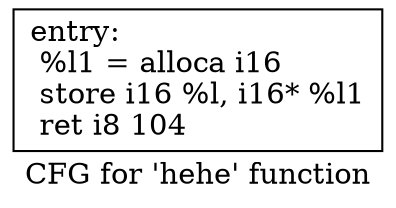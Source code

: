 digraph "CFG for 'hehe' function" {
	label="CFG for 'hehe' function";

	Node0x1e0e9d0 [shape=record,label="{entry:\l  %l1 = alloca i16\l  store i16 %l, i16* %l1\l  ret i8 104\l}"];
}
